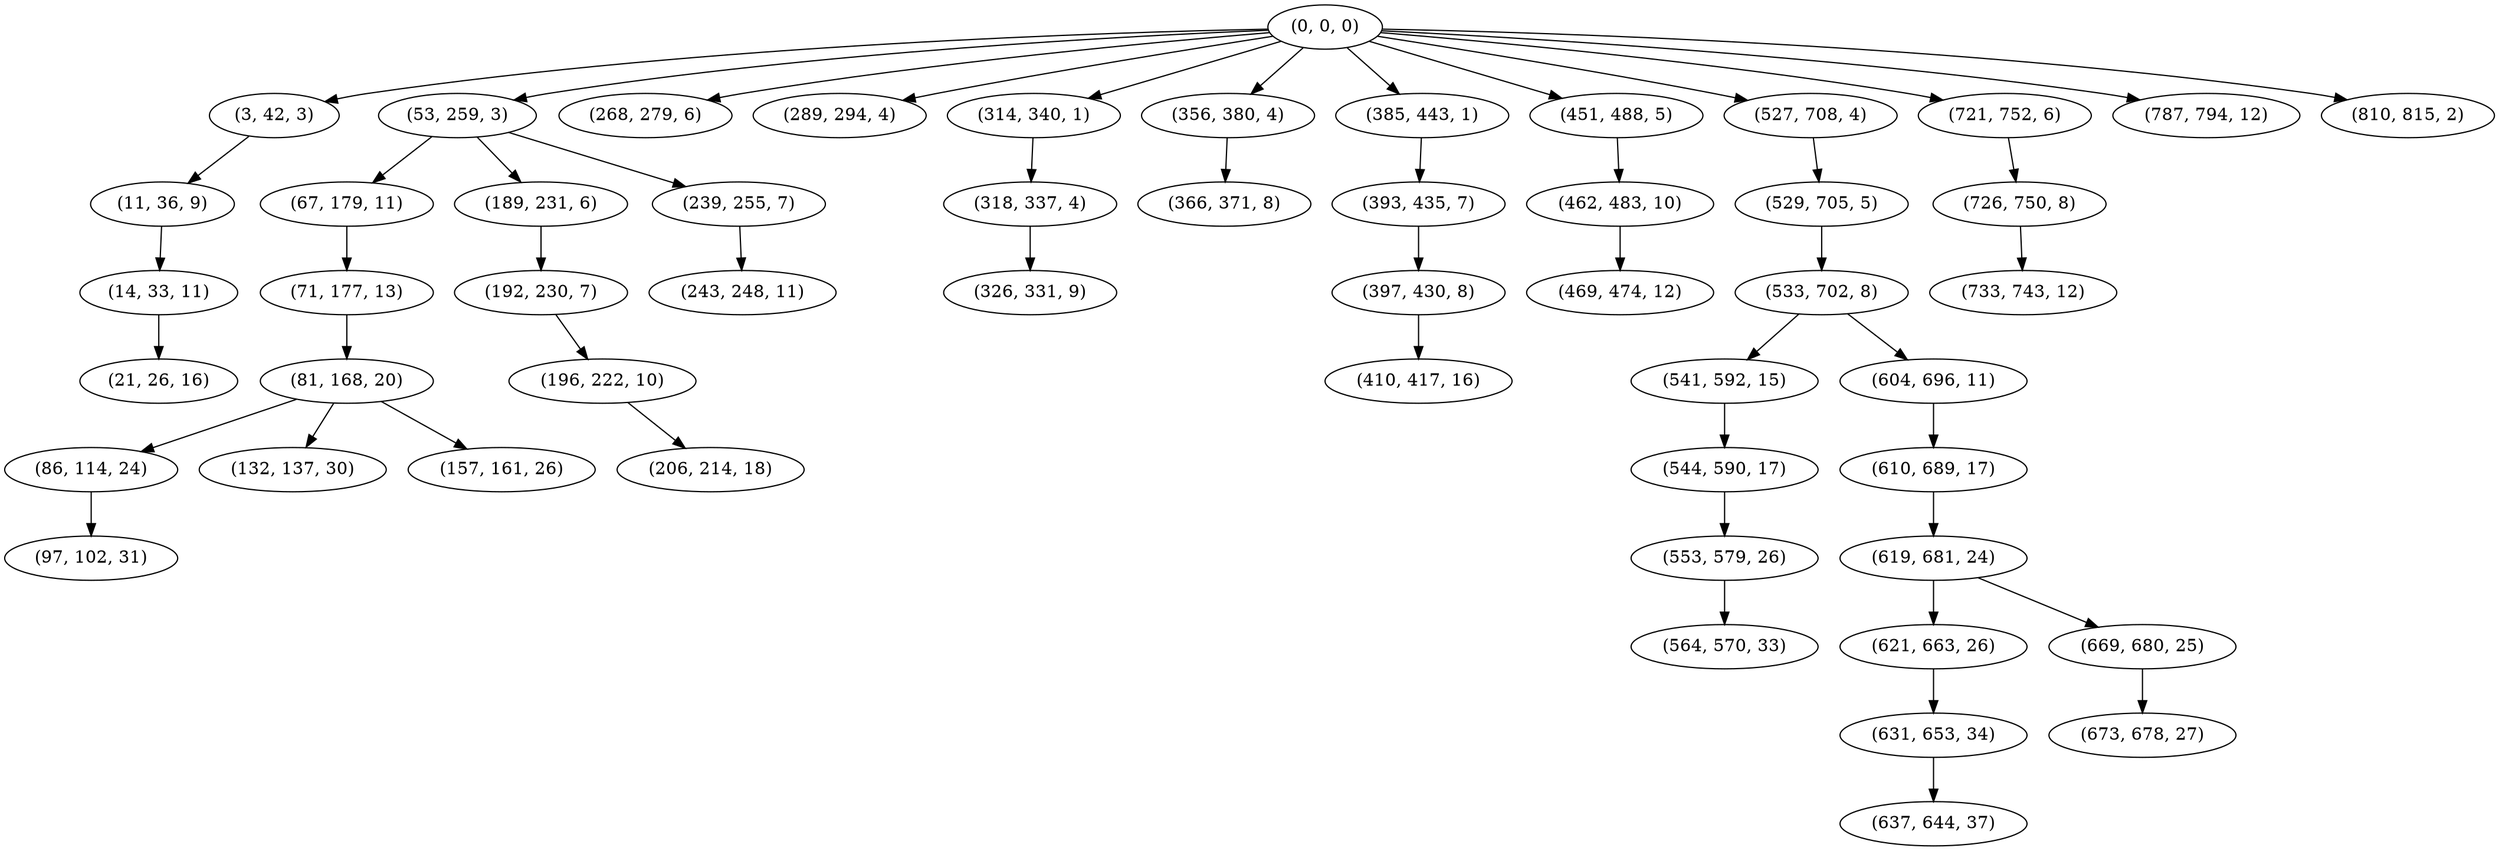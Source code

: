 digraph tree {
    "(0, 0, 0)";
    "(3, 42, 3)";
    "(11, 36, 9)";
    "(14, 33, 11)";
    "(21, 26, 16)";
    "(53, 259, 3)";
    "(67, 179, 11)";
    "(71, 177, 13)";
    "(81, 168, 20)";
    "(86, 114, 24)";
    "(97, 102, 31)";
    "(132, 137, 30)";
    "(157, 161, 26)";
    "(189, 231, 6)";
    "(192, 230, 7)";
    "(196, 222, 10)";
    "(206, 214, 18)";
    "(239, 255, 7)";
    "(243, 248, 11)";
    "(268, 279, 6)";
    "(289, 294, 4)";
    "(314, 340, 1)";
    "(318, 337, 4)";
    "(326, 331, 9)";
    "(356, 380, 4)";
    "(366, 371, 8)";
    "(385, 443, 1)";
    "(393, 435, 7)";
    "(397, 430, 8)";
    "(410, 417, 16)";
    "(451, 488, 5)";
    "(462, 483, 10)";
    "(469, 474, 12)";
    "(527, 708, 4)";
    "(529, 705, 5)";
    "(533, 702, 8)";
    "(541, 592, 15)";
    "(544, 590, 17)";
    "(553, 579, 26)";
    "(564, 570, 33)";
    "(604, 696, 11)";
    "(610, 689, 17)";
    "(619, 681, 24)";
    "(621, 663, 26)";
    "(631, 653, 34)";
    "(637, 644, 37)";
    "(669, 680, 25)";
    "(673, 678, 27)";
    "(721, 752, 6)";
    "(726, 750, 8)";
    "(733, 743, 12)";
    "(787, 794, 12)";
    "(810, 815, 2)";
    "(0, 0, 0)" -> "(3, 42, 3)";
    "(0, 0, 0)" -> "(53, 259, 3)";
    "(0, 0, 0)" -> "(268, 279, 6)";
    "(0, 0, 0)" -> "(289, 294, 4)";
    "(0, 0, 0)" -> "(314, 340, 1)";
    "(0, 0, 0)" -> "(356, 380, 4)";
    "(0, 0, 0)" -> "(385, 443, 1)";
    "(0, 0, 0)" -> "(451, 488, 5)";
    "(0, 0, 0)" -> "(527, 708, 4)";
    "(0, 0, 0)" -> "(721, 752, 6)";
    "(0, 0, 0)" -> "(787, 794, 12)";
    "(0, 0, 0)" -> "(810, 815, 2)";
    "(3, 42, 3)" -> "(11, 36, 9)";
    "(11, 36, 9)" -> "(14, 33, 11)";
    "(14, 33, 11)" -> "(21, 26, 16)";
    "(53, 259, 3)" -> "(67, 179, 11)";
    "(53, 259, 3)" -> "(189, 231, 6)";
    "(53, 259, 3)" -> "(239, 255, 7)";
    "(67, 179, 11)" -> "(71, 177, 13)";
    "(71, 177, 13)" -> "(81, 168, 20)";
    "(81, 168, 20)" -> "(86, 114, 24)";
    "(81, 168, 20)" -> "(132, 137, 30)";
    "(81, 168, 20)" -> "(157, 161, 26)";
    "(86, 114, 24)" -> "(97, 102, 31)";
    "(189, 231, 6)" -> "(192, 230, 7)";
    "(192, 230, 7)" -> "(196, 222, 10)";
    "(196, 222, 10)" -> "(206, 214, 18)";
    "(239, 255, 7)" -> "(243, 248, 11)";
    "(314, 340, 1)" -> "(318, 337, 4)";
    "(318, 337, 4)" -> "(326, 331, 9)";
    "(356, 380, 4)" -> "(366, 371, 8)";
    "(385, 443, 1)" -> "(393, 435, 7)";
    "(393, 435, 7)" -> "(397, 430, 8)";
    "(397, 430, 8)" -> "(410, 417, 16)";
    "(451, 488, 5)" -> "(462, 483, 10)";
    "(462, 483, 10)" -> "(469, 474, 12)";
    "(527, 708, 4)" -> "(529, 705, 5)";
    "(529, 705, 5)" -> "(533, 702, 8)";
    "(533, 702, 8)" -> "(541, 592, 15)";
    "(533, 702, 8)" -> "(604, 696, 11)";
    "(541, 592, 15)" -> "(544, 590, 17)";
    "(544, 590, 17)" -> "(553, 579, 26)";
    "(553, 579, 26)" -> "(564, 570, 33)";
    "(604, 696, 11)" -> "(610, 689, 17)";
    "(610, 689, 17)" -> "(619, 681, 24)";
    "(619, 681, 24)" -> "(621, 663, 26)";
    "(619, 681, 24)" -> "(669, 680, 25)";
    "(621, 663, 26)" -> "(631, 653, 34)";
    "(631, 653, 34)" -> "(637, 644, 37)";
    "(669, 680, 25)" -> "(673, 678, 27)";
    "(721, 752, 6)" -> "(726, 750, 8)";
    "(726, 750, 8)" -> "(733, 743, 12)";
}
